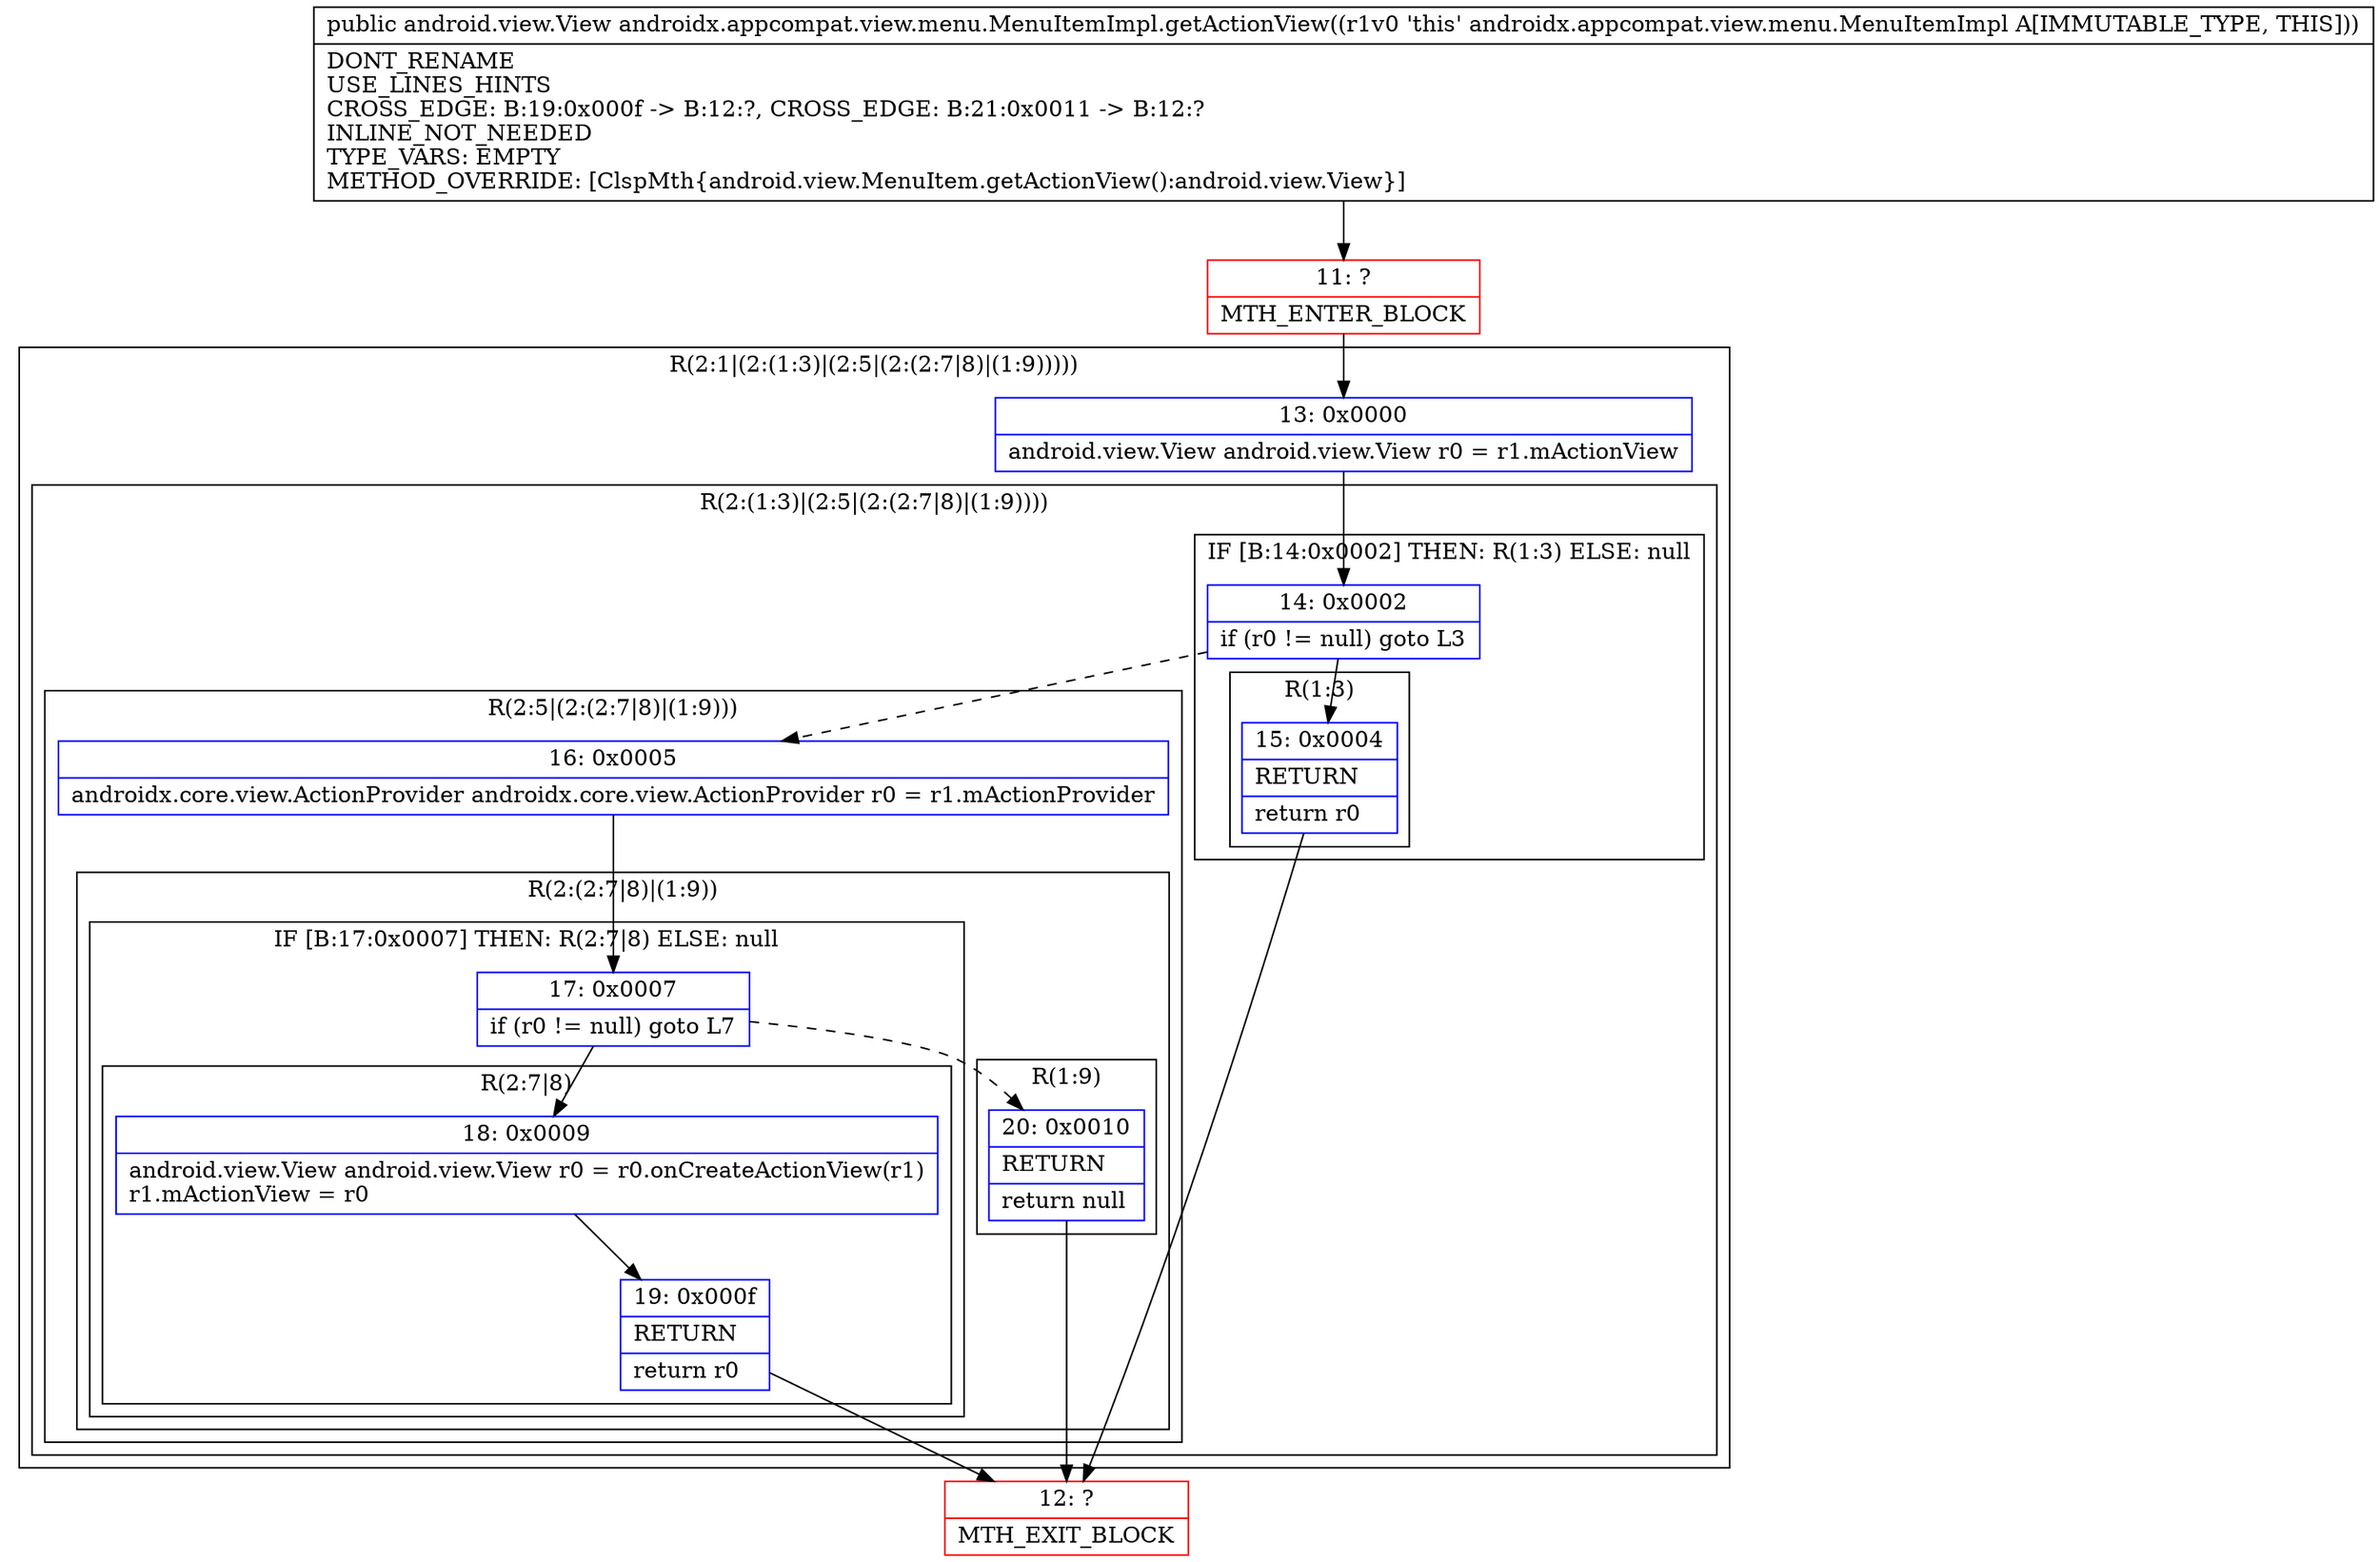 digraph "CFG forandroidx.appcompat.view.menu.MenuItemImpl.getActionView()Landroid\/view\/View;" {
subgraph cluster_Region_1980525355 {
label = "R(2:1|(2:(1:3)|(2:5|(2:(2:7|8)|(1:9)))))";
node [shape=record,color=blue];
Node_13 [shape=record,label="{13\:\ 0x0000|android.view.View android.view.View r0 = r1.mActionView\l}"];
subgraph cluster_Region_670762125 {
label = "R(2:(1:3)|(2:5|(2:(2:7|8)|(1:9))))";
node [shape=record,color=blue];
subgraph cluster_IfRegion_846344186 {
label = "IF [B:14:0x0002] THEN: R(1:3) ELSE: null";
node [shape=record,color=blue];
Node_14 [shape=record,label="{14\:\ 0x0002|if (r0 != null) goto L3\l}"];
subgraph cluster_Region_1824890721 {
label = "R(1:3)";
node [shape=record,color=blue];
Node_15 [shape=record,label="{15\:\ 0x0004|RETURN\l|return r0\l}"];
}
}
subgraph cluster_Region_322506270 {
label = "R(2:5|(2:(2:7|8)|(1:9)))";
node [shape=record,color=blue];
Node_16 [shape=record,label="{16\:\ 0x0005|androidx.core.view.ActionProvider androidx.core.view.ActionProvider r0 = r1.mActionProvider\l}"];
subgraph cluster_Region_355849506 {
label = "R(2:(2:7|8)|(1:9))";
node [shape=record,color=blue];
subgraph cluster_IfRegion_117013089 {
label = "IF [B:17:0x0007] THEN: R(2:7|8) ELSE: null";
node [shape=record,color=blue];
Node_17 [shape=record,label="{17\:\ 0x0007|if (r0 != null) goto L7\l}"];
subgraph cluster_Region_634882235 {
label = "R(2:7|8)";
node [shape=record,color=blue];
Node_18 [shape=record,label="{18\:\ 0x0009|android.view.View android.view.View r0 = r0.onCreateActionView(r1)\lr1.mActionView = r0\l}"];
Node_19 [shape=record,label="{19\:\ 0x000f|RETURN\l|return r0\l}"];
}
}
subgraph cluster_Region_365234095 {
label = "R(1:9)";
node [shape=record,color=blue];
Node_20 [shape=record,label="{20\:\ 0x0010|RETURN\l|return null\l}"];
}
}
}
}
}
Node_11 [shape=record,color=red,label="{11\:\ ?|MTH_ENTER_BLOCK\l}"];
Node_12 [shape=record,color=red,label="{12\:\ ?|MTH_EXIT_BLOCK\l}"];
MethodNode[shape=record,label="{public android.view.View androidx.appcompat.view.menu.MenuItemImpl.getActionView((r1v0 'this' androidx.appcompat.view.menu.MenuItemImpl A[IMMUTABLE_TYPE, THIS]))  | DONT_RENAME\lUSE_LINES_HINTS\lCROSS_EDGE: B:19:0x000f \-\> B:12:?, CROSS_EDGE: B:21:0x0011 \-\> B:12:?\lINLINE_NOT_NEEDED\lTYPE_VARS: EMPTY\lMETHOD_OVERRIDE: [ClspMth\{android.view.MenuItem.getActionView():android.view.View\}]\l}"];
MethodNode -> Node_11;Node_13 -> Node_14;
Node_14 -> Node_15;
Node_14 -> Node_16[style=dashed];
Node_15 -> Node_12;
Node_16 -> Node_17;
Node_17 -> Node_18;
Node_17 -> Node_20[style=dashed];
Node_18 -> Node_19;
Node_19 -> Node_12;
Node_20 -> Node_12;
Node_11 -> Node_13;
}

